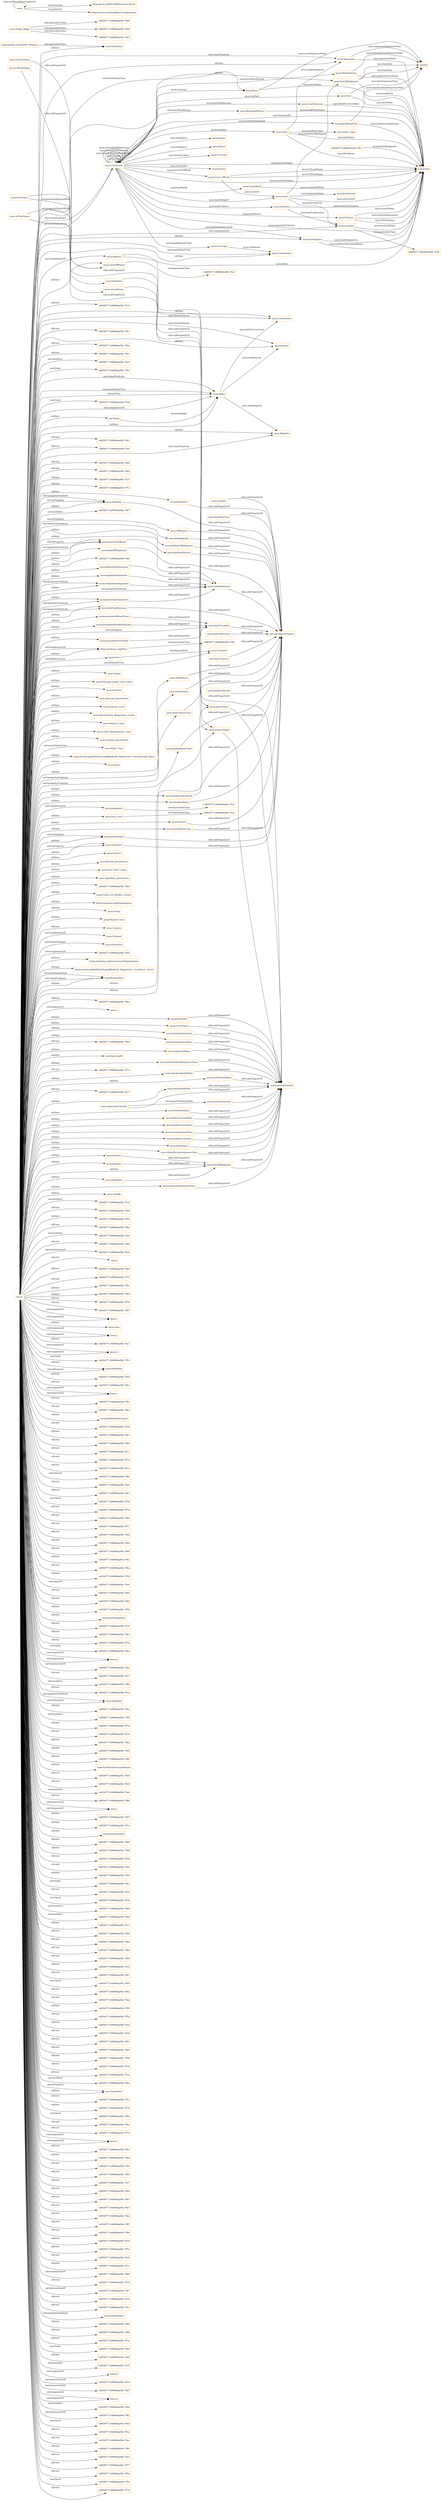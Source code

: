 digraph ar2dtool_diagram { 
rankdir=LR;
size="1501"
node [shape = rectangle, color="orange"]; "1df65877:1889f8daf48:-7fdf" "nyon:Statue" "1df65877:1889f8daf48:-7ff9" "nyon:Issue" "nyon:Bench" "nyon:Investigator" "nyon:Party" "nyon:Fact" "nyon:Evidence" "https://schema.org/Place" "nyon:Provision" "nyon:Civil" "nyon:Taluka" "nyon:Principal_Junior_Civil_Court" "nyon:Solicitor" "nyon:Advisory_Jurisdiction" "nyon:DateOfJudgment" "nyon:Single_Judge" "nyon:Session_Court" "nyon:Metropolitan_Magistrate_Courts" "nyon:District_Court" "nyon:Chief_Meterpolitan_Court" "nyon:Original_Jurisdiction" "nyon:RatioDecidendi" "nyon:Court_Official" "1df65877:1889f8daf48:-7fe5" "nyon:ObiterDictum" "http://xmlns.com/foaf/0.1/Person" "nyon:Court" "nyon:High_Court" "https://w3id.org/def/NyOnLegal#Judicial_Magistrate_Court(Second_Class)" "nyon:State" "1df65877:1889f8daf48:-7fd9" "nyon:Concurrence" "nyon:Witness" "nyon:CourtCase" "1df65877:1889f8daf48:-7fd4" "1df65877:1889f8daf48:-7fe4" "nyon:Location" "nyon:District" "nyon:Review_Jurisdiction" "1df65877:1889f8daf48:-7fd3" "nyon:City_Civil_Courts" "nyon:Appellant_Jurisdiction" "nyon:Individual" "nyon:Opinion" "nyon:Judge" "nyon:Courts_of_Smaller_Causes" "nyon:Judgement" "nyon:Author" "1df65877:1889f8daf48:-7fcd" "nyon:Jurisdiction" "1df65877:1889f8daf48:-7ffc" "https://schema.org/Organization" "nyon:Criminal" "nyon:Group" "nyon:Munsif_Court" "nyon:CaseType" "nyon:CatchWord" "nyon:Dissent" "nyon:Party_Type" "nyon:Country" "nyon:CourtDecision" "nyon:Tribunal" "nyon:Majority" "1df65877:1889f8daf48:-7fe3" "nyon:Argument" "nyon:Petitioner" "1df65877:1889f8daf48:-7fd2" "nyon:CaseDomain" "nyon:Sub_Court" "https://schema.org/GovernmentOrganization" "https://w3id.org/def/NyOnLegal#Judicial_Magistrate_Court(First_Class)" "nyon:WordAndPhrase" "nyon:Respondent" ; /*classes style*/
	"nyon:hasCourtOfficial" -> "owl:topObjectProperty" [ label = "rdfs:subPropertyOf" ];
	"nyon:catchwordValue" -> "owl:topDataProperty" [ label = "rdfs:subPropertyOf" ];
	"https://schema.org/Place" -> "1df65877:1889f8daf48:-7ff9" [ label = "owl:equivalentClass" ];
	"nyon:defendentArgument" -> "nyon:makeArgument" [ label = "rdfs:subPropertyOf" ];
	"nyon:equivalentCitation" -> "nyon:neutralCitations" [ label = "owl:propertyDisjointWith" ];
	"nyon:equivalentCitation" -> "owl:topDataProperty" [ label = "rdfs:subPropertyOf" ];
	"nyon:COFirstName" -> "nyon:courtOffName" [ label = "rdfs:subPropertyOf" ];
	"nyon:locationName" -> "owl:topDataProperty" [ label = "rdfs:subPropertyOf" ];
	"nyon:hasFinalDecision" -> "owl:topObjectProperty" [ label = "rdfs:subPropertyOf" ];
	"nyon:hasJurisdiction" -> "owl:topObjectProperty" [ label = "rdfs:subPropertyOf" ];
	"nyon:obiterDictumValue" -> "owl:topDataProperty" [ label = "rdfs:subPropertyOf" ];
	"nyon:hasPrecedent" -> "owl:topObjectProperty" [ label = "rdfs:subPropertyOf" ];
	"nyon:precedentReliedUpon" -> "nyon:hasPrecedent" [ label = "rdfs:subPropertyOf" ];
	"nyon:" -> "http://purl.org/NET/rdflicense/cc-by4.0" [ label = "terms:license" ];
	"nyon:" -> "https://www.semintelligence.org/projects" [ label = "dc:publisher" ];
	"nyon:" -> "nyon:" [ label = "vann:preferredNamespaceUri" ];
	"nyon:makeArgument" -> "owl:topObjectProperty" [ label = "rdfs:subPropertyOf" ];
	"nyon:finalDecisionValue" -> "owl:topDataProperty" [ label = "rdfs:subPropertyOf" ];
	"nyon:hasWitness" -> "owl:topObjectProperty" [ label = "rdfs:subPropertyOf" ];
	"nyon:appellantArgument" -> "nyon:makeArgument" [ label = "rdfs:subPropertyOf" ];
	"nyon:issueSequenceNum" -> "owl:topDataProperty" [ label = "rdfs:subPropertyOf" ];
	"nyon:partyName" -> "owl:topDataProperty" [ label = "rdfs:subPropertyOf" ];
	"nyon:withDissent" -> "owl:topObjectProperty" [ label = "rdfs:subPropertyOf" ];
	"nyon:withConcurrence" -> "owl:topObjectProperty" [ label = "rdfs:subPropertyOf" ];
	"nyon:evidenceLocation" -> "owl:topDataProperty" [ label = "rdfs:subPropertyOf" ];
	"nyon:hasJudgmentType" -> "owl:topObjectProperty" [ label = "rdfs:subPropertyOf" ];
	"nyon:hasRatioDecidendi" -> "owl:topObjectProperty" [ label = "rdfs:subPropertyOf" ];
	"nyon:hasEvidence" -> "owl:topObjectProperty" [ label = "rdfs:subPropertyOf" ];
	"nyon:hasFact" -> "owl:topObjectProperty" [ label = "rdfs:subPropertyOf" ];
	"nyon:witnessName" -> "owl:topDataProperty" [ label = "rdfs:subPropertyOf" ];
	"nyon:lastName" -> "nyon:partyName" [ label = "rdfs:subPropertyOf" ];
	"nyon:issueValue" -> "owl:topDataProperty" [ label = "rdfs:subPropertyOf" ];
	"nyon:obiterDictumSequenceNum" -> "owl:topDataProperty" [ label = "rdfs:subPropertyOf" ];
	"nyon:worksIn" -> "owl:topObjectProperty" [ label = "rdfs:subPropertyOf" ];
	"nyon:respondentArgument" -> "nyon:makeArgument" [ label = "rdfs:subPropertyOf" ];
	"nyon:Single_Judge" -> "1df65877:1889f8daf48:-7fd4" [ label = "owl:equivalentClass" ];
	"nyon:Single_Judge" -> "1df65877:1889f8daf48:-7fd3" [ label = "owl:equivalentClass" ];
	"nyon:Single_Judge" -> "1df65877:1889f8daf48:-7fd9" [ label = "owl:equivalentClass" ];
	"nyon:hasObiterDictum" -> "owl:topObjectProperty" [ label = "rdfs:subPropertyOf" ];
	"nyon:wLastName" -> "nyon:witnessName" [ label = "rdfs:subPropertyOf" ];
	"nyon:hasRulingOf" -> "owl:topObjectProperty" [ label = "rdfs:subPropertyOf" ];
	"nyon:hasPartyType" -> "owl:topObjectProperty" [ label = "rdfs:subPropertyOf" ];
	"nyon:hasDate" -> "nyon:dateOfJudgment" [ label = "rdfs:subPropertyOf" ];
	"nyon:argumentSequenceNum" -> "owl:topDataProperty" [ label = "rdfs:subPropertyOf" ];
	"nyon:neutralCitations" -> "owl:topDataProperty" [ label = "rdfs:subPropertyOf" ];
	"nyon:hasBench" -> "owl:topObjectProperty" [ label = "rdfs:subPropertyOf" ];
	"nyon:factValue" -> "owl:topDataProperty" [ label = "rdfs:subPropertyOf" ];
	"nyon:courtName" -> "owl:topDataProperty" [ label = "rdfs:subPropertyOf" ];
	"nyon:precendentNotReliedUpon" -> "nyon:hasPrecedent" [ label = "rdfs:subPropertyOf" ];
	"NULL" -> "nyon:citedBy" [ label = "rdf:first" ];
	"NULL" -> "nyon:courtOffName" [ label = "rdf:first" ];
	"NULL" -> "nyon:hasMonth" [ label = "rdf:first" ];
	"NULL" -> "1df65877:1889f8daf48:-7fcb" [ label = "owl:members" ];
	"NULL" -> "nyon:Sub_Court" [ label = "rdf:first" ];
	"NULL" -> "1df65877:1889f8daf48:-7f94" [ label = "rdf:rest" ];
	"NULL" -> "1df65877:1889f8daf48:-7f50" [ label = "rdf:first" ];
	"NULL" -> "1df65877:1889f8daf48:-7f8e" [ label = "rdf:rest" ];
	"NULL" -> "nyon:City_Civil_Courts" [ label = "rdf:first" ];
	"NULL" -> "nyon:State" [ label = "rdf:first" ];
	"NULL" -> "nyon:issueValue" [ label = "rdf:first" ];
	"NULL" -> "1df65877:1889f8daf48:-7fa9" [ label = "owl:members" ];
	"NULL" -> "1df65877:1889f8daf48:-7fb8" [ label = "rdf:rest" ];
	"NULL" -> "1df65877:1889f8daf48:-7fe9" [ label = "owl:intersectionOf" ];
	"NULL" -> "nyon:witnessStatement" [ label = "rdf:first" ];
	"NULL" -> "rdf:nil" [ label = "rdf:rest" ];
	"NULL" -> "nyon:witnessName" [ label = "rdf:first" ];
	"NULL" -> "nyon:partyName" [ label = "rdf:first" ];
	"NULL" -> "nyon:Argument" [ label = "swrl:classPredicate" ];
	"NULL" -> "nyon:Courts_of_Smaller_Causes" [ label = "rdf:first" ];
	"NULL" -> "1df65877:1889f8daf48:-7f85" [ label = "rdf:rest" ];
	"NULL" -> "1df65877:1889f8daf48:-7f7f" [ label = "rdf:rest" ];
	"NULL" -> "1df65877:1889f8daf48:-7f5e" [ label = "rdf:first" ];
	"NULL" -> "nyon:Individual" [ label = "rdf:first" ];
	"NULL" -> "nyon:Judge" [ label = "rdf:first" ];
	"NULL" -> "nyon:Majority" [ label = "rdf:first" ];
	"NULL" -> "nyon:hasStatue" [ label = "rdf:first" ];
	"NULL" -> "1df65877:1889f8daf48:-7f45" [ label = "rdf:first" ];
	"NULL" -> "1df65877:1889f8daf48:-7f76" [ label = "rdf:rest" ];
	"NULL" -> "nyon:hasPrecedent" [ label = "owl:onProperty" ];
	"NULL" -> "nyon:argumentSequenceNum" [ label = "rdf:first" ];
	"NULL" -> "nyon:Review_Jurisdiction" [ label = "rdf:first" ];
	"NULL" -> "1df65877:1889f8daf48:-7f97" [ label = "rdf:rest" ];
	"NULL" -> "base:r" [ label = "swrl:argument2" ];
	"NULL" -> "nyon:issueSequenceNum" [ label = "rdf:first" ];
	"NULL" -> "nyon:CourtCase" [ label = "owl:someValuesFrom" ];
	"NULL" -> "nyon:cites" [ label = "rdf:first" ];
	"NULL" -> "nyon:Session_Court" [ label = "rdf:first" ];
	"NULL" -> "nyon:CaseDomain" [ label = "owl:someValuesFrom" ];
	"NULL" -> "base:y" [ label = "swrl:argument1" ];
	"NULL" -> "1df65877:1889f8daf48:-7fa1" [ label = "rdf:rest" ];
	"NULL" -> "base:m" [ label = "swrl:argument2" ];
	"NULL" -> "nyon:CaseDomain" [ label = "rdf:first" ];
	"NULL" -> "1df65877:1889f8daf48:-7f53" [ label = "swrl:body" ];
	"NULL" -> "nyon:evidenceLocation" [ label = "rdf:first" ];
	"NULL" -> "nyon:Taluka" [ label = "rdf:first" ];
	"NULL" -> "nyon:hasWords" [ label = "owl:onProperty" ];
	"NULL" -> "1df65877:1889f8daf48:-7f55" [ label = "rdf:first" ];
	"NULL" -> "nyon:respondentArgument" [ label = "rdf:first" ];
	"NULL" -> "nyon:catchwordValue" [ label = "rdf:first" ];
	"NULL" -> "1df65877:1889f8daf48:-7fbc" [ label = "rdf:rest" ];
	"NULL" -> "base:c" [ label = "swrl:argument2" ];
	"NULL" -> "nyon:factSequenceNum" [ label = "rdf:first" ];
	"NULL" -> "nyon:hasCourtOfficial" [ label = "owl:onProperty" ];
	"NULL" -> "1df65877:1889f8daf48:-7ffa" [ label = "rdf:rest" ];
	"NULL" -> "nyon:hasParty" [ label = "owl:onProperty" ];
	"NULL" -> "1df65877:1889f8daf48:-7fb3" [ label = "rdf:rest" ];
	"NULL" -> "nyon:hasPolicePersonnel" [ label = "rdf:first" ];
	"NULL" -> "1df65877:1889f8daf48:-7f36" [ label = "rdf:rest" ];
	"NULL" -> "nyon:Munsif_Court" [ label = "rdf:first" ];
	"NULL" -> "nyon:Judge" [ label = "swrl:classPredicate" ];
	"NULL" -> "nyon:locationName" [ label = "rdf:first" ];
	"NULL" -> "nyon:argumentValue" [ label = "rdf:first" ];
	"NULL" -> "1df65877:1889f8daf48:-7f47" [ label = "rdf:first" ];
	"NULL" -> "1df65877:1889f8daf48:-7f80" [ label = "rdf:rest" ];
	"NULL" -> "nyon:Petitioner" [ label = "swrl:classPredicate" ];
	"NULL" -> "nyon:appellantArgument" [ label = "rdf:first" ];
	"NULL" -> "1df65877:1889f8daf48:-7fc1" [ label = "rdf:rest" ];
	"NULL" -> "1df65877:1889f8daf48:-7f7a" [ label = "rdf:rest" ];
	"NULL" -> "1df65877:1889f8daf48:-7fce" [ label = "rdf:rest" ];
	"NULL" -> "1df65877:1889f8daf48:-7ffb" [ label = "owl:unionOf" ];
	"NULL" -> "1df65877:1889f8daf48:-7fa4" [ label = "rdf:rest" ];
	"NULL" -> "1df65877:1889f8daf48:-7f43" [ label = "rdf:first" ];
	"NULL" -> "1df65877:1889f8daf48:-7f32" [ label = "swrl:head" ];
	"NULL" -> "nyon:withDissent" [ label = "swrl:propertyPredicate" ];
	"NULL" -> "1df65877:1889f8daf48:-7f78" [ label = "rdf:rest" ];
	"NULL" -> "nyon:hasRulingOf" [ label = "owl:onProperty" ];
	"NULL" -> "1df65877:1889f8daf48:-7f9b" [ label = "rdf:rest" ];
	"NULL" -> "nyon:Civil" [ label = "owl:allValuesFrom" ];
	"NULL" -> "nyon:Respondent" [ label = "rdf:first" ];
	"NULL" -> "1df65877:1889f8daf48:-7f71" [ label = "rdf:rest" ];
	"NULL" -> "nyon:Original_Jurisdiction" [ label = "rdf:first" ];
	"NULL" -> "1df65877:1889f8daf48:-7f48" [ label = "rdf:rest" ];
	"NULL" -> "1df65877:1889f8daf48:-7f6b" [ label = "rdf:rest" ];
	"NULL" -> "1df65877:1889f8daf48:-7f99" [ label = "rdf:rest" ];
	"NULL" -> "1df65877:1889f8daf48:-7f4c" [ label = "rdf:first" ];
	"NULL" -> "nyon:Investigator" [ label = "rdf:first" ];
	"NULL" -> "1df65877:1889f8daf48:-7f92" [ label = "rdf:rest" ];
	"NULL" -> "nyon:ratioDecidendiSequenceNum" [ label = "rdf:first" ];
	"NULL" -> "1df65877:1889f8daf48:-7f52" [ label = "rdf:first" ];
	"NULL" -> "nyon:OfDomian" [ label = "owl:onProperty" ];
	"NULL" -> "nyon:hasEvidence" [ label = "rdf:first" ];
	"NULL" -> "1df65877:1889f8daf48:-7fe0" [ label = "owl:unionOf" ];
	"NULL" -> "1df65877:1889f8daf48:-7fb6" [ label = "rdf:rest" ];
	"NULL" -> "1df65877:1889f8daf48:-7f6f" [ label = "rdf:rest" ];
	"NULL" -> "https://schema.org/Organization" [ label = "rdf:first" ];
	"NULL" -> "https://schema.org/GovernmentOrganization" [ label = "rdf:first" ];
	"NULL" -> "nyon:hasWords" [ label = "rdf:first" ];
	"NULL" -> "1df65877:1889f8daf48:-7f5b" [ label = "rdf:first" ];
	"NULL" -> "nyon:hasDesignation" [ label = "rdf:first" ];
	"NULL" -> "1df65877:1889f8daf48:-7f3f" [ label = "rdf:rest" ];
	"NULL" -> "nyon:hasFinalDecision" [ label = "rdf:first" ];
	"NULL" -> "1df65877:1889f8daf48:-7f83" [ label = "rdf:rest" ];
	"NULL" -> "1df65877:1889f8daf48:-7f7d" [ label = "rdf:rest" ];
	"NULL" -> "nyon:Issue" [ label = "owl:someValuesFrom" ];
	"NULL" -> "nyon:hasFact" [ label = "rdf:first" ];
	"NULL" -> "1df65877:1889f8daf48:-7f4a" [ label = "swrl:body" ];
	"NULL" -> "base:p" [ label = "swrl:argument2" ];
	"NULL" -> "1df65877:1889f8daf48:-7fdc" [ label = "owl:intersectionOf" ];
	"NULL" -> "1df65877:1889f8daf48:-7fa7" [ label = "rdf:rest" ];
	"NULL" -> "1df65877:1889f8daf48:-7fbf" [ label = "owl:members" ];
	"NULL" -> "1df65877:1889f8daf48:-7fca" [ label = "rdf:rest" ];
	"NULL" -> "base:y" [ label = "swrl:argument2" ];
	"NULL" -> "nyon:hasJudge" [ label = "owl:onProperty" ];
	"NULL" -> "1df65877:1889f8daf48:-7f9e" [ label = "rdf:rest" ];
	"NULL" -> "nyon:withMajority" [ label = "swrl:propertyPredicate" ];
	"NULL" -> "https://w3id.org/def/NyOnLegal#Judicial_Magistrate_Court(First_Class)" [ label = "rdf:first" ];
	"NULL" -> "1df65877:1889f8daf48:-7f9f" [ label = "owl:members" ];
	"NULL" -> "nyon:finalDecisionValue" [ label = "rdf:first" ];
	"NULL" -> "1df65877:1889f8daf48:-7f74" [ label = "rdf:rest" ];
	"NULL" -> "1df65877:1889f8daf48:-7fc8" [ label = "rdf:rest" ];
	"NULL" -> "nyon:Dissent" [ label = "swrl:classPredicate" ];
	"NULL" -> "nyon:Principal_Junior_Civil_Court" [ label = "rdf:first" ];
	"NULL" -> "1df65877:1889f8daf48:-7f62" [ label = "rdf:first" ];
	"NULL" -> "nyon:withConcurrence" [ label = "swrl:propertyPredicate" ];
	"NULL" -> "nyon:Advisory_Jurisdiction" [ label = "rdf:first" ];
	"NULL" -> "nyon:Judge" [ label = "owl:someValuesFrom" ];
	"NULL" -> "nyon:Group" [ label = "rdf:first" ];
	"NULL" -> "1df65877:1889f8daf48:-7f95" [ label = "rdf:rest" ];
	"NULL" -> "1df65877:1889f8daf48:-7f8f" [ label = "rdf:rest" ];
	"NULL" -> "nyon:hasDateOfJudgment" [ label = "rdf:first" ];
	"NULL" -> "nyon:High_Court" [ label = "owl:someValuesFrom" ];
	"NULL" -> "nyon:obiterDictumSequenceNum" [ label = "rdf:first" ];
	"NULL" -> "nyon:hasCourtOfficial" [ label = "swrl:propertyPredicate" ];
	"NULL" -> "nyon:hasPolicePersonnelName" [ label = "rdf:first" ];
	"NULL" -> "1df65877:1889f8daf48:-7f65" [ label = "rdf:rest" ];
	"NULL" -> "1df65877:1889f8daf48:-7fb9" [ label = "rdf:rest" ];
	"NULL" -> "1df65877:1889f8daf48:-7fad" [ label = "owl:members" ];
	"NULL" -> "nyon:hasRulingOf" [ label = "rdf:first" ];
	"NULL" -> "nyon:Appellant_Jurisdiction" [ label = "rdf:first" ];
	"NULL" -> "1df65877:1889f8daf48:-7f86" [ label = "rdf:rest" ];
	"NULL" -> "base:j" [ label = "swrl:argument1" ];
	"NULL" -> "nyon:courtName" [ label = "rdf:first" ];
	"NULL" -> "1df65877:1889f8daf48:-7f57" [ label = "rdf:first" ];
	"NULL" -> "nyon:obiterDictumValue" [ label = "rdf:first" ];
	"NULL" -> "1df65877:1889f8daf48:-7f3c" [ label = "rdf:first" ];
	"NULL" -> "nyon:precendentNotReliedUpon" [ label = "rdf:first" ];
	"NULL" -> "nyon:hasCaseName" [ label = "rdf:first" ];
	"NULL" -> "1df65877:1889f8daf48:-7f66" [ label = "rdf:first" ];
	"NULL" -> "1df65877:1889f8daf48:-7f98" [ label = "rdf:rest" ];
	"NULL" -> "1df65877:1889f8daf48:-7f34" [ label = "rdf:rest" ];
	"NULL" -> "1df65877:1889f8daf48:-7fab" [ label = "rdf:rest" ];
	"NULL" -> "1df65877:1889f8daf48:-7f49" [ label = "rdf:first" ];
	"NULL" -> "nyon:hasFinalDecision" [ label = "swrl:propertyPredicate" ];
	"NULL" -> "nyon:factValue" [ label = "rdf:first" ];
	"NULL" -> "owl:Thing" [ label = "rdf:first" ];
	"NULL" -> "base:r" [ label = "swrl:argument1" ];
	"NULL" -> "nyon:precedentReliedUpon" [ label = "rdf:first" ];
	"NULL" -> "1df65877:1889f8daf48:-7f41" [ label = "swrl:body" ];
	"NULL" -> "1df65877:1889f8daf48:-7fa2" [ label = "rdf:rest" ];
	"NULL" -> "1df65877:1889f8daf48:-7f3b" [ label = "swrl:head" ];
	"NULL" -> "1df65877:1889f8daf48:-7f8b" [ label = "owl:members" ];
	"NULL" -> "1df65877:1889f8daf48:-7f6d" [ label = "owl:members" ];
	"NULL" -> "1df65877:1889f8daf48:-7fc3" [ label = "rdf:rest" ];
	"NULL" -> "1df65877:1889f8daf48:-7f46" [ label = "rdf:rest" ];
	"NULL" -> "1df65877:1889f8daf48:-7fb0" [ label = "rdf:rest" ];
	"NULL" -> "1df65877:1889f8daf48:-7fbd" [ label = "rdf:rest" ];
	"NULL" -> "https://schema.org/Place" [ label = "owl:complementOf" ];
	"NULL" -> "1df65877:1889f8daf48:-7f90" [ label = "rdf:rest" ];
	"NULL" -> "nyon:hasWitness" [ label = "rdf:first" ];
	"NULL" -> "1df65877:1889f8daf48:-7f33" [ label = "rdf:first" ];
	"NULL" -> "nyon:makeArgument" [ label = "swrl:propertyPredicate" ];
	"NULL" -> "1df65877:1889f8daf48:-7f67" [ label = "rdf:rest" ];
	"NULL" -> "nyon:Judgement" [ label = "owl:complementOf" ];
	"NULL" -> "1df65877:1889f8daf48:-7f44" [ label = "swrl:head" ];
	"NULL" -> "nyon:hasCourtOfficial" [ label = "rdf:first" ];
	"NULL" -> "1df65877:1889f8daf48:-7f8a" [ label = "rdf:rest" ];
	"NULL" -> "1df65877:1889f8daf48:-7fde" [ label = "rdf:rest" ];
	"NULL" -> "https://schema.org/Place" [ label = "rdf:first" ];
	"NULL" -> "1df65877:1889f8daf48:-7f59" [ label = "rdf:first" ];
	"NULL" -> "nyon:hasParty" [ label = "rdf:first" ];
	"NULL" -> "1df65877:1889f8daf48:-7f5a" [ label = "rdf:rest" ];
	"NULL" -> "1df65877:1889f8daf48:-7f3e" [ label = "rdf:first" ];
	"NULL" -> "1df65877:1889f8daf48:-7f3d" [ label = "rdf:rest" ];
	"NULL" -> "1df65877:1889f8daf48:-7f81" [ label = "rdf:rest" ];
	"NULL" -> "base:c" [ label = "swrl:argument1" ];
	"NULL" -> "1df65877:1889f8daf48:-7fd5" [ label = "rdf:rest" ];
	"NULL" -> "1df65877:1889f8daf48:-7f58" [ label = "rdf:rest" ];
	"NULL" -> "1df65877:1889f8daf48:-7f7b" [ label = "rdf:rest" ];
	"NULL" -> "1df65877:1889f8daf48:-7fc2" [ label = "rdf:rest" ];
	"NULL" -> "1df65877:1889f8daf48:-7fba" [ label = "owl:members" ];
	"NULL" -> "base:j" [ label = "swrl:argument2" ];
	"NULL" -> "nyon:hasAuthor" [ label = "rdf:first" ];
	"NULL" -> "1df65877:1889f8daf48:-7f51" [ label = "rdf:rest" ];
	"NULL" -> "nyon:hasBench" [ label = "owl:onProperty" ];
	"NULL" -> "1df65877:1889f8daf48:-7f79" [ label = "rdf:rest" ];
	"NULL" -> "1df65877:1889f8daf48:-7f56" [ label = "swrl:head" ];
	"NULL" -> "1df65877:1889f8daf48:-7f9c" [ label = "rdf:rest" ];
	"NULL" -> "nyon:hasBench" [ label = "rdf:first" ];
	"NULL" -> "1df65877:1889f8daf48:-7f72" [ label = "rdf:rest" ];
	"NULL" -> "base:a" [ label = "swrl:argument2" ];
	"NULL" -> "1df65877:1889f8daf48:-7f6c" [ label = "rdf:rest" ];
	"NULL" -> "1df65877:1889f8daf48:-7f64" [ label = "rdf:first" ];
	"NULL" -> "nyon:dateOfJudgment" [ label = "rdf:first" ];
	"NULL" -> "1df65877:1889f8daf48:-7f4f" [ label = "rdf:rest" ];
	"NULL" -> "1df65877:1889f8daf48:-7f93" [ label = "rdf:rest" ];
	"NULL" -> "1df65877:1889f8daf48:-7fe7" [ label = "rdf:rest" ];
	"NULL" -> "nyon:CourtCase" [ label = "swrl:classPredicate" ];
	"NULL" -> "nyon:Opinion" [ label = "owl:complementOf" ];
	"NULL" -> "1df65877:1889f8daf48:-7f8d" [ label = "rdf:rest" ];
	"NULL" -> "1df65877:1889f8daf48:-7f63" [ label = "rdf:rest" ];
	"NULL" -> "1df65877:1889f8daf48:-7fb7" [ label = "rdf:rest" ];
	"NULL" -> "nyon:Judge" [ label = "owl:onClass" ];
	"NULL" -> "1df65877:1889f8daf48:-7fda" [ label = "rdf:rest" ];
	"NULL" -> "nyon:Respondent" [ label = "owl:someValuesFrom" ];
	"NULL" -> "1df65877:1889f8daf48:-7ff5" [ label = "rdf:rest" ];
	"NULL" -> "1df65877:1889f8daf48:-7f84" [ label = "rdf:rest" ];
	"NULL" -> "1df65877:1889f8daf48:-7f35" [ label = "rdf:first" ];
	"NULL" -> "1df65877:1889f8daf48:-7f7e" [ label = "rdf:rest" ];
	"NULL" -> "nyon:defendentArgument" [ label = "rdf:first" ];
	"NULL" -> "nyon:hasAuthor" [ label = "owl:onProperty" ];
	"NULL" -> "1df65877:1889f8daf48:-7fa8" [ label = "rdf:rest" ];
	"NULL" -> "nyon:hasParty" [ label = "swrl:propertyPredicate" ];
	"NULL" -> "1df65877:1889f8daf48:-7f31" [ label = "rdf:first" ];
	"NULL" -> "nyon:DateOfJudgment" [ label = "rdf:first" ];
	"NULL" -> "nyon:hasDate" [ label = "rdf:first" ];
	"NULL" -> "1df65877:1889f8daf48:-7fd0" [ label = "owl:intersectionOf" ];
	"NULL" -> "1df65877:1889f8daf48:-7f75" [ label = "rdf:rest" ];
	"NULL" -> "1df65877:1889f8daf48:-7ff7" [ label = "owl:intersectionOf" ];
	"NULL" -> "1df65877:1889f8daf48:-7fc9" [ label = "rdf:rest" ];
	"NULL" -> "1df65877:1889f8daf48:-7fec" [ label = "rdf:rest" ];
	"NULL" -> "nyon:withOpinion" [ label = "swrl:propertyPredicate" ];
	"NULL" -> "nyon:Chief_Meterpolitan_Court" [ label = "rdf:first" ];
	"NULL" -> "1df65877:1889f8daf48:-7f96" [ label = "rdf:rest" ];
	"NULL" -> "1df65877:1889f8daf48:-7fdf" [ label = "rdf:first" ];
	"NULL" -> "1df65877:1889f8daf48:-7f68" [ label = "rdf:first" ];
	"NULL" -> "1df65877:1889f8daf48:-7f3a" [ label = "rdf:first" ];
	"NULL" -> "1df65877:1889f8daf48:-7f69" [ label = "swrl:body" ];
	"NULL" -> "1df65877:1889f8daf48:-7f40" [ label = "rdf:first" ];
	"NULL" -> "nyon:Solicitor" [ label = "rdf:first" ];
	"NULL" -> "1df65877:1889f8daf48:-7fc5" [ label = "owl:members" ];
	"NULL" -> "nyon:Respondent" [ label = "swrl:classPredicate" ];
	"NULL" -> "nyon:District" [ label = "rdf:first" ];
	"NULL" -> "nyon:ratioDecidendiValue" [ label = "rdf:first" ];
	"NULL" -> "nyon:hasJudgmentType" [ label = "rdf:first" ];
	"NULL" -> "base:cj" [ label = "swrl:argument1" ];
	"NULL" -> "nyon:petitionerArgument" [ label = "swrl:propertyPredicate" ];
	"NULL" -> "1df65877:1889f8daf48:-7fd2" [ label = "owl:complementOf" ];
	"NULL" -> "nyon:wordPhraseValue" [ label = "rdf:first" ];
	"NULL" -> "nyon:precedentOverruled" [ label = "rdf:first" ];
	"NULL" -> "nyon:petitionerArgument" [ label = "rdf:first" ];
	"NULL" -> "nyon:Argument" [ label = "rdf:first" ];
	"NULL" -> "1df65877:1889f8daf48:-7fed" [ label = "owl:intersectionOf" ];
	"NULL" -> "https://w3id.org/def/NyOnLegal#Judicial_Magistrate_Court(Second_Class)" [ label = "rdf:first" ];
	"NULL" -> "1df65877:1889f8daf48:-7fd7" [ label = "owl:intersectionOf" ];
	"NULL" -> "base:d" [ label = "swrl:argument1" ];
	"NULL" -> "nyon:Country" [ label = "rdf:first" ];
	"NULL" -> "base:d" [ label = "swrl:argument2" ];
	"NULL" -> "nyon:hasRatioDecidendi" [ label = "rdf:first" ];
	"NULL" -> "1df65877:1889f8daf48:-7fb4" [ label = "owl:members" ];
	"NULL" -> "nyon:hasObiterDictum" [ label = "rdf:first" ];
	"NULL" -> "nyon:hasWordPhrase" [ label = "rdf:first" ];
	"NULL" -> "nyon:Majority" [ label = "swrl:classPredicate" ];
	"NULL" -> "1df65877:1889f8daf48:-7ff2" [ label = "owl:intersectionOf" ];
	"NULL" -> "1df65877:1889f8daf48:-7f4d" [ label = "swrl:head" ];
	"NULL" -> "nyon:Metropolitan_Magistrate_Courts" [ label = "rdf:first" ];
	"NULL" -> "1df65877:1889f8daf48:-7fb2" [ label = "rdf:rest" ];
	"NULL" -> "nyon:plaintiffArgument" [ label = "rdf:first" ];
	"NULL" -> "1df65877:1889f8daf48:-7fac" [ label = "rdf:rest" ];
	"NULL" -> "1df65877:1889f8daf48:-7ff0" [ label = "rdf:rest" ];
	"NULL" -> "nyon:respondentArgument" [ label = "swrl:propertyPredicate" ];
	"NULL" -> "base:a" [ label = "swrl:argument1" ];
	"NULL" -> "1df65877:1889f8daf48:-7fa3" [ label = "rdf:rest" ];
	"NULL" -> "1df65877:1889f8daf48:-7f77" [ label = "rdf:rest" ];
	"NULL" -> "1df65877:1889f8daf48:-7f9a" [ label = "rdf:rest" ];
	"NULL" -> "1df65877:1889f8daf48:-7f5f" [ label = "swrl:head" ];
	"NULL" -> "nyon:hasJudge" [ label = "swrl:propertyPredicate" ];
	"NULL" -> "1df65877:1889f8daf48:-7f70" [ label = "rdf:rest" ];
	"NULL" -> "1df65877:1889f8daf48:-7fc4" [ label = "rdf:rest" ];
	"NULL" -> "base:p" [ label = "swrl:argument1" ];
	"NULL" -> "1df65877:1889f8daf48:-7fb1" [ label = "rdf:rest" ];
	"NULL" -> "1df65877:1889f8daf48:-7fbe" [ label = "rdf:rest" ];
	"NULL" -> "nyon:Concurrence" [ label = "swrl:classPredicate" ];
	"NULL" -> "1df65877:1889f8daf48:-7f91" [ label = "rdf:rest" ];
	"NULL" -> "1df65877:1889f8daf48:-7fa5" [ label = "owl:members" ];
	"NULL" -> "1df65877:1889f8daf48:-7f5c" [ label = "swrl:body" ];
	"NULL" -> "1df65877:1889f8daf48:-7f38" [ label = "swrl:body" ];
	"NULL" -> "1df65877:1889f8daf48:-7f61" [ label = "rdf:rest" ];
	"NULL" -> "1df65877:1889f8daf48:-7faf" [ label = "rdf:rest" ];
	"NULL" -> "1df65877:1889f8daf48:-7f89" [ label = "rdf:rest" ];
	"NULL" -> "nyon:Concurrence" [ label = "rdf:first" ];
	"NULL" -> "base:m" [ label = "swrl:argument1" ];
	"NULL" -> "nyon:Tribunal" [ label = "owl:complementOf" ];
	"NULL" -> "1df65877:1889f8daf48:-7f82" [ label = "rdf:rest" ];
	"NULL" -> "nyon:hasYear" [ label = "rdf:first" ];
	"NULL" -> "1df65877:1889f8daf48:-7f37" [ label = "rdf:first" ];
	"NULL" -> "1df65877:1889f8daf48:-7f7c" [ label = "rdf:rest" ];
	"NULL" -> "1df65877:1889f8daf48:-7f87" [ label = "owl:members" ];
	"NULL" -> "1df65877:1889f8daf48:-7f60" [ label = "rdf:first" ];
	"NULL" -> "nyon:Location" [ label = "owl:complementOf" ];
	"NULL" -> "1df65877:1889f8daf48:-7f4e" [ label = "rdf:first" ];
	"NULL" -> "nyon:District_Court" [ label = "rdf:first" ];
	"NULL" -> "base:x" [ label = "swrl:argument1" ];
	"NULL" -> "1df65877:1889f8daf48:-7f9d" [ label = "rdf:rest" ];
	"NULL" -> "nyon:Dissent" [ label = "rdf:first" ];
	"NULL" -> "nyon:hasCaseID" [ label = "rdf:first" ];
	"NULL" -> "nyon:Judge" [ label = "owl:complementOf" ];
	"NULL" -> "nyon:Criminal" [ label = "owl:allValuesFrom" ];
	"NULL" -> "1df65877:1889f8daf48:-7f73" [ label = "rdf:rest" ];
	"NULL" -> "1df65877:1889f8daf48:-7fc7" [ label = "rdf:rest" ];
	"nyon:Sub_Court" -> "1df65877:1889f8daf48:-7fcd" [ label = "owl:equivalentClass" ];
	"nyon:Civil" -> "nyon:Criminal" [ label = "owl:disjointWith" ];
	"nyon:plaintiffArgument" -> "nyon:makeArgument" [ label = "rdfs:subPropertyOf" ];
	"nyon:hasYear" -> "nyon:dateOfJudgment" [ label = "rdfs:subPropertyOf" ];
	"nyon:hasEvidenceLoc" -> "owl:topObjectProperty" [ label = "rdfs:subPropertyOf" ];
	"nyon:witnessStatement" -> "owl:topDataProperty" [ label = "rdfs:subPropertyOf" ];
	"nyon:wFirstName" -> "nyon:wLastName" [ label = "owl:propertyDisjointWith" ];
	"nyon:wFirstName" -> "nyon:witnessName" [ label = "rdfs:subPropertyOf" ];
	"nyon:factSequenceNum" -> "owl:topDataProperty" [ label = "rdfs:subPropertyOf" ];
	"nyon:Location" -> "1df65877:1889f8daf48:-7fe4" [ label = "owl:equivalentClass" ];
	"nyon:precedentOverruled" -> "nyon:hasPrecedent" [ label = "rdfs:subPropertyOf" ];
	"nyon:petitionerArgument" -> "nyon:makeArgument" [ label = "rdfs:subPropertyOf" ];
	"nyon:firstName" -> "nyon:lastName" [ label = "owl:propertyDisjointWith" ];
	"nyon:firstName" -> "nyon:partyName" [ label = "rdfs:subPropertyOf" ];
	"nyon:hasCourtLoc" -> "owl:topObjectProperty" [ label = "rdfs:subPropertyOf" ];
	"nyon:hasDateOfJudgment" -> "owl:topObjectProperty" [ label = "rdfs:subPropertyOf" ];
	"nyon:dateOfJudgment" -> "owl:topDataProperty" [ label = "rdfs:subPropertyOf" ];
	"http://xmlns.com/foaf/0.1/Person" -> "nyon:Individual" [ label = "owl:equivalentClass" ];
	"nyon:wordPhraseValue" -> "owl:topDataProperty" [ label = "rdfs:subPropertyOf" ];
	"nyon:hasMonth" -> "nyon:dateOfJudgment" [ label = "rdfs:subPropertyOf" ];
	"nyon:withMajority" -> "owl:topObjectProperty" [ label = "rdfs:subPropertyOf" ];
	"nyon:argumentValue" -> "owl:topDataProperty" [ label = "rdfs:subPropertyOf" ];
	"nyon:OfDomian" -> "owl:topObjectProperty" [ label = "rdfs:subPropertyOf" ];
	"nyon:Judgement" -> "1df65877:1889f8daf48:-7fe5" [ label = "owl:equivalentClass" ];
	"nyon:courtOffName" -> "owl:topDataProperty" [ label = "rdfs:subPropertyOf" ];
	"nyon:ratioDecidendiValue" -> "owl:topDataProperty" [ label = "rdfs:subPropertyOf" ];
	"nyon:Opinion" -> "1df65877:1889f8daf48:-7fe3" [ label = "owl:equivalentClass" ];
	"nyon:ratioDecidendiSequenceNum" -> "owl:topDataProperty" [ label = "rdfs:subPropertyOf" ];
	"nyon:COLastName" -> "nyon:courtOffName" [ label = "rdfs:subPropertyOf" ];
	"nyon:hasWordPhrase" -> "owl:topObjectProperty" [ label = "rdfs:subPropertyOf" ];
	"nyon:hasStatue" -> "owl:topObjectProperty" [ label = "rdfs:subPropertyOf" ];
	"nyon:hasParty" -> "owl:topObjectProperty" [ label = "rdfs:subPropertyOf" ];
	"nyon:Court" -> "xsd:string" [ label = "nyon:courtName" ];
	"nyon:Court" -> "nyon:Jurisdiction" [ label = "nyon:hasJurisdiction" ];
	"nyon:WordAndPhrase" -> "xsd:string" [ label = "nyon:wordPhraseValue" ];
	"nyon:Judge" -> "nyon:Dissent" [ label = "nyon:withDissent" ];
	"nyon:CourtCase" -> "nyon:Bench" [ label = "nyon:hasBench" ];
	"nyon:CourtCase" -> "nyon:Statue" [ label = "nyon:hasStatue" ];
	"nyon:CatchWord" -> "xsd:string" [ label = "nyon:catchwordValue" ];
	"nyon:Location" -> "xsd:string" [ label = "nyon:locationName" ];
	"nyon:CourtCase" -> "xsd:string" [ label = "nyon:equivalentCitation" ];
	"nyon:CourtCase" -> "nyon:CourtCase" [ label = "nyon:cites" ];
	"nyon:CourtCase" -> "nyon:Investigator" [ label = "nyon:hasPolicePersonnel" ];
	"nyon:CourtCase" -> "nyon:Witness" [ label = "nyon:hasWitness" ];
	"nyon:CourtDecision" -> "xsd:string" [ label = "nyon:finalDecisionValue" ];
	"nyon:DateOfJudgment" -> "xsd:int" [ label = "nyon:hasDate" ];
	"nyon:Opinion" -> "xsd:string" [ label = "nyon:value" ];
	"nyon:Party" -> "xsd:string" [ label = "nyon:firstName" ];
	"nyon:Argument" -> "xsd:string" [ label = "nyon:argumentValue" ];
	"nyon:Party" -> "nyon:Argument" [ label = "nyon:makeArgument" ];
	"nyon:CaseType" -> "nyon:CaseDomain" [ label = "nyon:OfDomian" ];
	"nyon:CourtCase" -> "nyon:CourtCase" [ label = "nyon:citedBy" ];
	"nyon:Fact" -> "xsd:string" [ label = "nyon:factValue" ];
	"nyon:CourtCase" -> "nyon:CaseType" [ label = "nyon:hasJudgmentType" ];
	"nyon:Judge" -> "nyon:Majority" [ label = "nyon:withMajority" ];
	"nyon:Evidence" -> "nyon:Location" [ label = "nyon:hasEvidenceLoc" ];
	"nyon:CourtCase" -> "nyon:CatchWord" [ label = "nyon:hasWords" ];
	"nyon:Investigator" -> "xsd:string" [ label = "nyon:hasDesignation" ];
	"nyon:RatioDecidendi" -> "xsd:int" [ label = "nyon:ratioDecidendiSequenceNum" ];
	"nyon:Fact" -> "xsd:int" [ label = "nyon:factSequenceNum" ];
	"nyon:CourtCase" -> "nyon:Issue" [ label = "nyon:hasIssue" ];
	"nyon:CourtCase" -> "xsd:string" [ label = "nyon:hasCaseID" ];
	"nyon:Court_Official" -> "xsd:string" [ label = "nyon:COFirstName" ];
	"nyon:CourtCase" -> "nyon:CourtCase" [ label = "nyon:precendentNotReliedUpon" ];
	"nyon:Issue" -> "xsd:string" [ label = "nyon:issueValue" ];
	"nyon:Court" -> "nyon:DateOfJudgment" [ label = "nyon:hasDateOfJudgment" ];
	"nyon:Court_Official" -> "xsd:string" [ label = "nyon:COLastName" ];
	"nyon:RatioDecidendi" -> "xsd:string" [ label = "nyon:ratioDecidendiValue" ];
	"nyon:Party" -> "xsd:string" [ label = "nyon:lastName" ];
	"nyon:Witness" -> "xsd:string" [ label = "nyon:wFirstName" ];
	"nyon:CourtCase" -> "nyon:Author" [ label = "nyon:hasAuthor" ];
	"nyon:CourtCase" -> "nyon:Court_Official" [ label = "nyon:hasCourtOfficial" ];
	"nyon:Evidence" -> "xsd:string" [ label = "nyon:evidenceLocation" ];
	"nyon:DateOfJudgment" -> "xsd:int" [ label = "nyon:hasYear" ];
	"nyon:CourtCase" -> "nyon:CourtCase" [ label = "nyon:precedentOverruled" ];
	"nyon:CourtCase" -> "nyon:Fact" [ label = "nyon:hasFact" ];
	"nyon:CourtCase" -> "nyon:CourtCase" [ label = "nyon:precedentReliedUpon" ];
	"nyon:ObiterDictum" -> "xsd:int" [ label = "nyon:obiterDictumSequenceNum" ];
	"nyon:Argument" -> "xsd:int" [ label = "nyon:argumentSequenceNum" ];
	"nyon:Judge" -> "nyon:Concurrence" [ label = "nyon:withConcurrence" ];
	"nyon:CourtCase" -> "nyon:Court" [ label = "nyon:hasRulingOf" ];
	"nyon:Court" -> "nyon:Location" [ label = "nyon:hasCourtLoc" ];
	"nyon:Witness" -> "xsd:string" [ label = "nyon:wLastName" ];
	"nyon:CourtCase" -> "xsd:string" [ label = "nyon:hasCaseName" ];
	"nyon:Investigator" -> "xsd:string" [ label = "nyon:hasPolicePersonnelName" ];
	"nyon:CourtCase" -> "nyon:CourtDecision" [ label = "nyon:hasFinalDecision" ];
	"nyon:CourtCase" -> "nyon:ObiterDictum" [ label = "nyon:hasObiterDictum" ];
	"nyon:Court_Official" -> "nyon:Court" [ label = "nyon:worksIn" ];
	"owl:Thing" -> "nyon:Judge" [ label = "nyon:hasJudge" ];
	"nyon:CourtCase" -> "nyon:Provision" [ label = "nyon:hasProvision" ];
	"nyon:CourtCase" -> "nyon:RatioDecidendi" [ label = "nyon:hasRatioDecidendi" ];
	"nyon:Issue" -> "xsd:int" [ label = "nyon:issueSequenceNum" ];
	"nyon:Witness" -> "xsd:string" [ label = "nyon:witnessStatement" ];
	"nyon:CourtCase" -> "nyon:Party" [ label = "nyon:hasParty" ];
	"1df65877:1889f8daf48:-7ffc" -> "xsd:string" [ label = "nyon:dateOfJudgment" ];
	"nyon:CourtCase" -> "nyon:WordAndPhrase" [ label = "nyon:hasWordPhrase" ];
	"nyon:CourtCase" -> "xsd:string" [ label = "nyon:neutralCitations" ];
	"nyon:Party" -> "nyon:Party_Type" [ label = "nyon:hasPartyType" ];
	"nyon:ObiterDictum" -> "xsd:string" [ label = "nyon:obiterDictumValue" ];
	"nyon:CourtCase" -> "nyon:Evidence" [ label = "nyon:hasEvidence" ];
	"nyon:DateOfJudgment" -> "xsd:string" [ label = "nyon:hasMonth" ];

}
